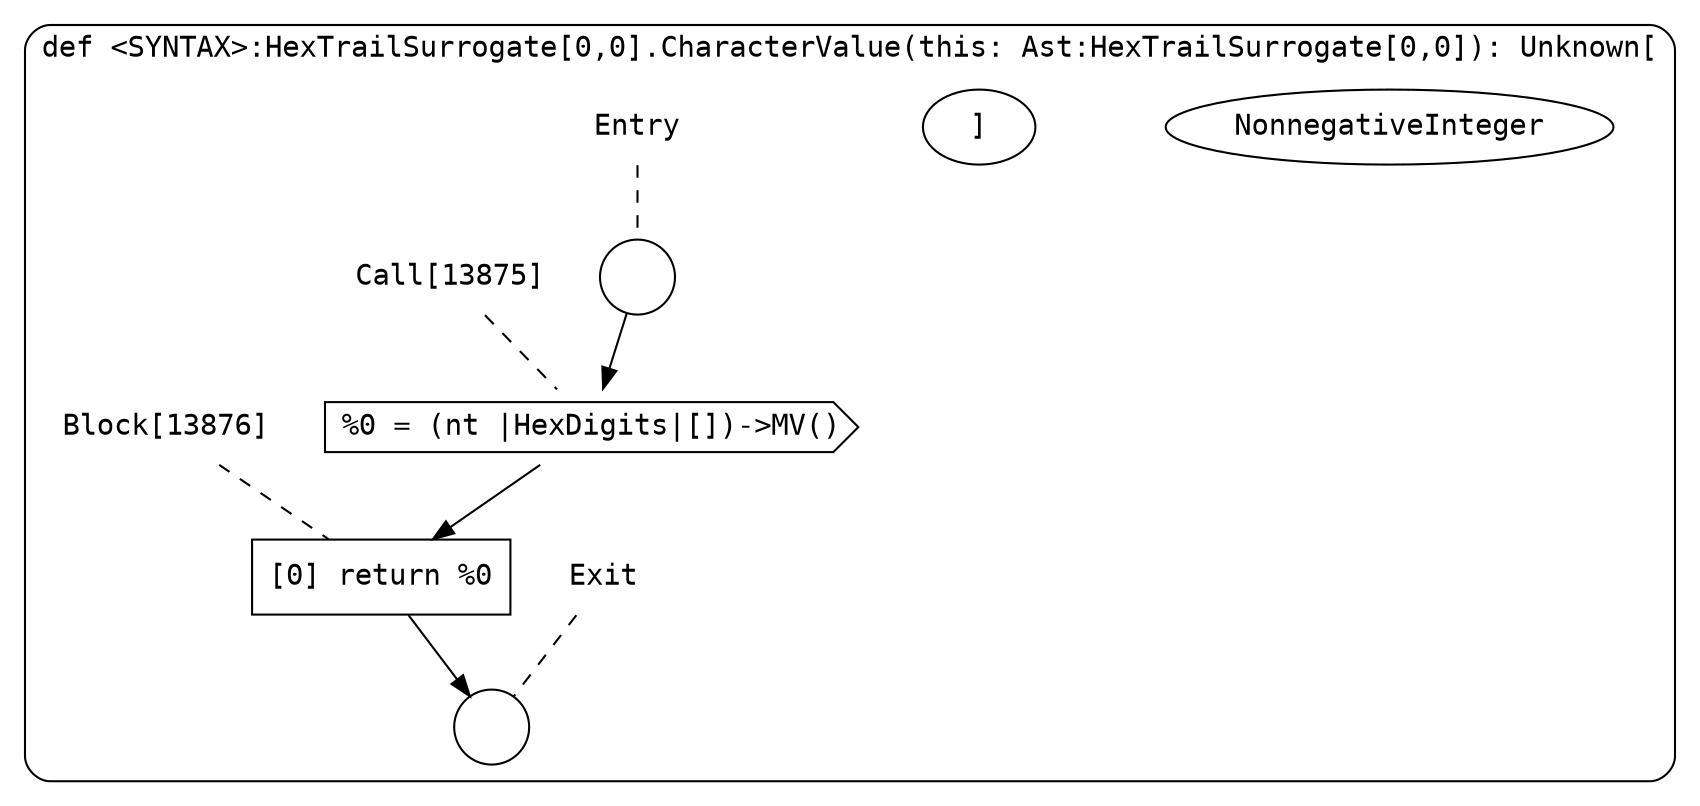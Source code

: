 digraph {
  graph [fontname = "Consolas"]
  node [fontname = "Consolas"]
  edge [fontname = "Consolas"]
  subgraph cluster2224 {
    label = "def <SYNTAX>:HexTrailSurrogate[0,0].CharacterValue(this: Ast:HexTrailSurrogate[0,0]): Unknown["NonnegativeInteger"]"
    style = rounded
    cluster2224_entry_name [shape=none, label=<<font color="black">Entry</font>>]
    cluster2224_entry_name -> cluster2224_entry [arrowhead=none, color="black", style=dashed]
    cluster2224_entry [shape=circle label=" " color="black" fillcolor="white" style=filled]
    cluster2224_entry -> node13875 [color="black"]
    cluster2224_exit_name [shape=none, label=<<font color="black">Exit</font>>]
    cluster2224_exit_name -> cluster2224_exit [arrowhead=none, color="black", style=dashed]
    cluster2224_exit [shape=circle label=" " color="black" fillcolor="white" style=filled]
    node13875_name [shape=none, label=<<font color="black">Call[13875]</font>>]
    node13875_name -> node13875 [arrowhead=none, color="black", style=dashed]
    node13875 [shape=cds, label=<<font color="black">%0 = (nt |HexDigits|[])-&gt;MV()</font>> color="black" fillcolor="white", style=filled]
    node13875 -> node13876 [color="black"]
    node13876_name [shape=none, label=<<font color="black">Block[13876]</font>>]
    node13876_name -> node13876 [arrowhead=none, color="black", style=dashed]
    node13876 [shape=box, label=<<font color="black">[0] return %0<BR ALIGN="LEFT"/></font>> color="black" fillcolor="white", style=filled]
    node13876 -> cluster2224_exit [color="black"]
  }
}